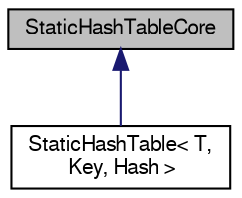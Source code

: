 digraph "StaticHashTableCore"
{
  bgcolor="transparent";
  edge [fontname="FreeSans",fontsize="10",labelfontname="FreeSans",labelfontsize="10"];
  node [fontname="FreeSans",fontsize="10",shape=record];
  Node0 [label="StaticHashTableCore",height=0.2,width=0.4,color="black", fillcolor="grey75", style="filled", fontcolor="black"];
  Node0 -> Node1 [dir="back",color="midnightblue",fontsize="10",style="solid",fontname="FreeSans"];
  Node1 [label="StaticHashTable\< T,\l Key, Hash \>",height=0.2,width=0.4,color="black",URL="$a25738.html",tooltip="STL conforming hash table. "];
}
